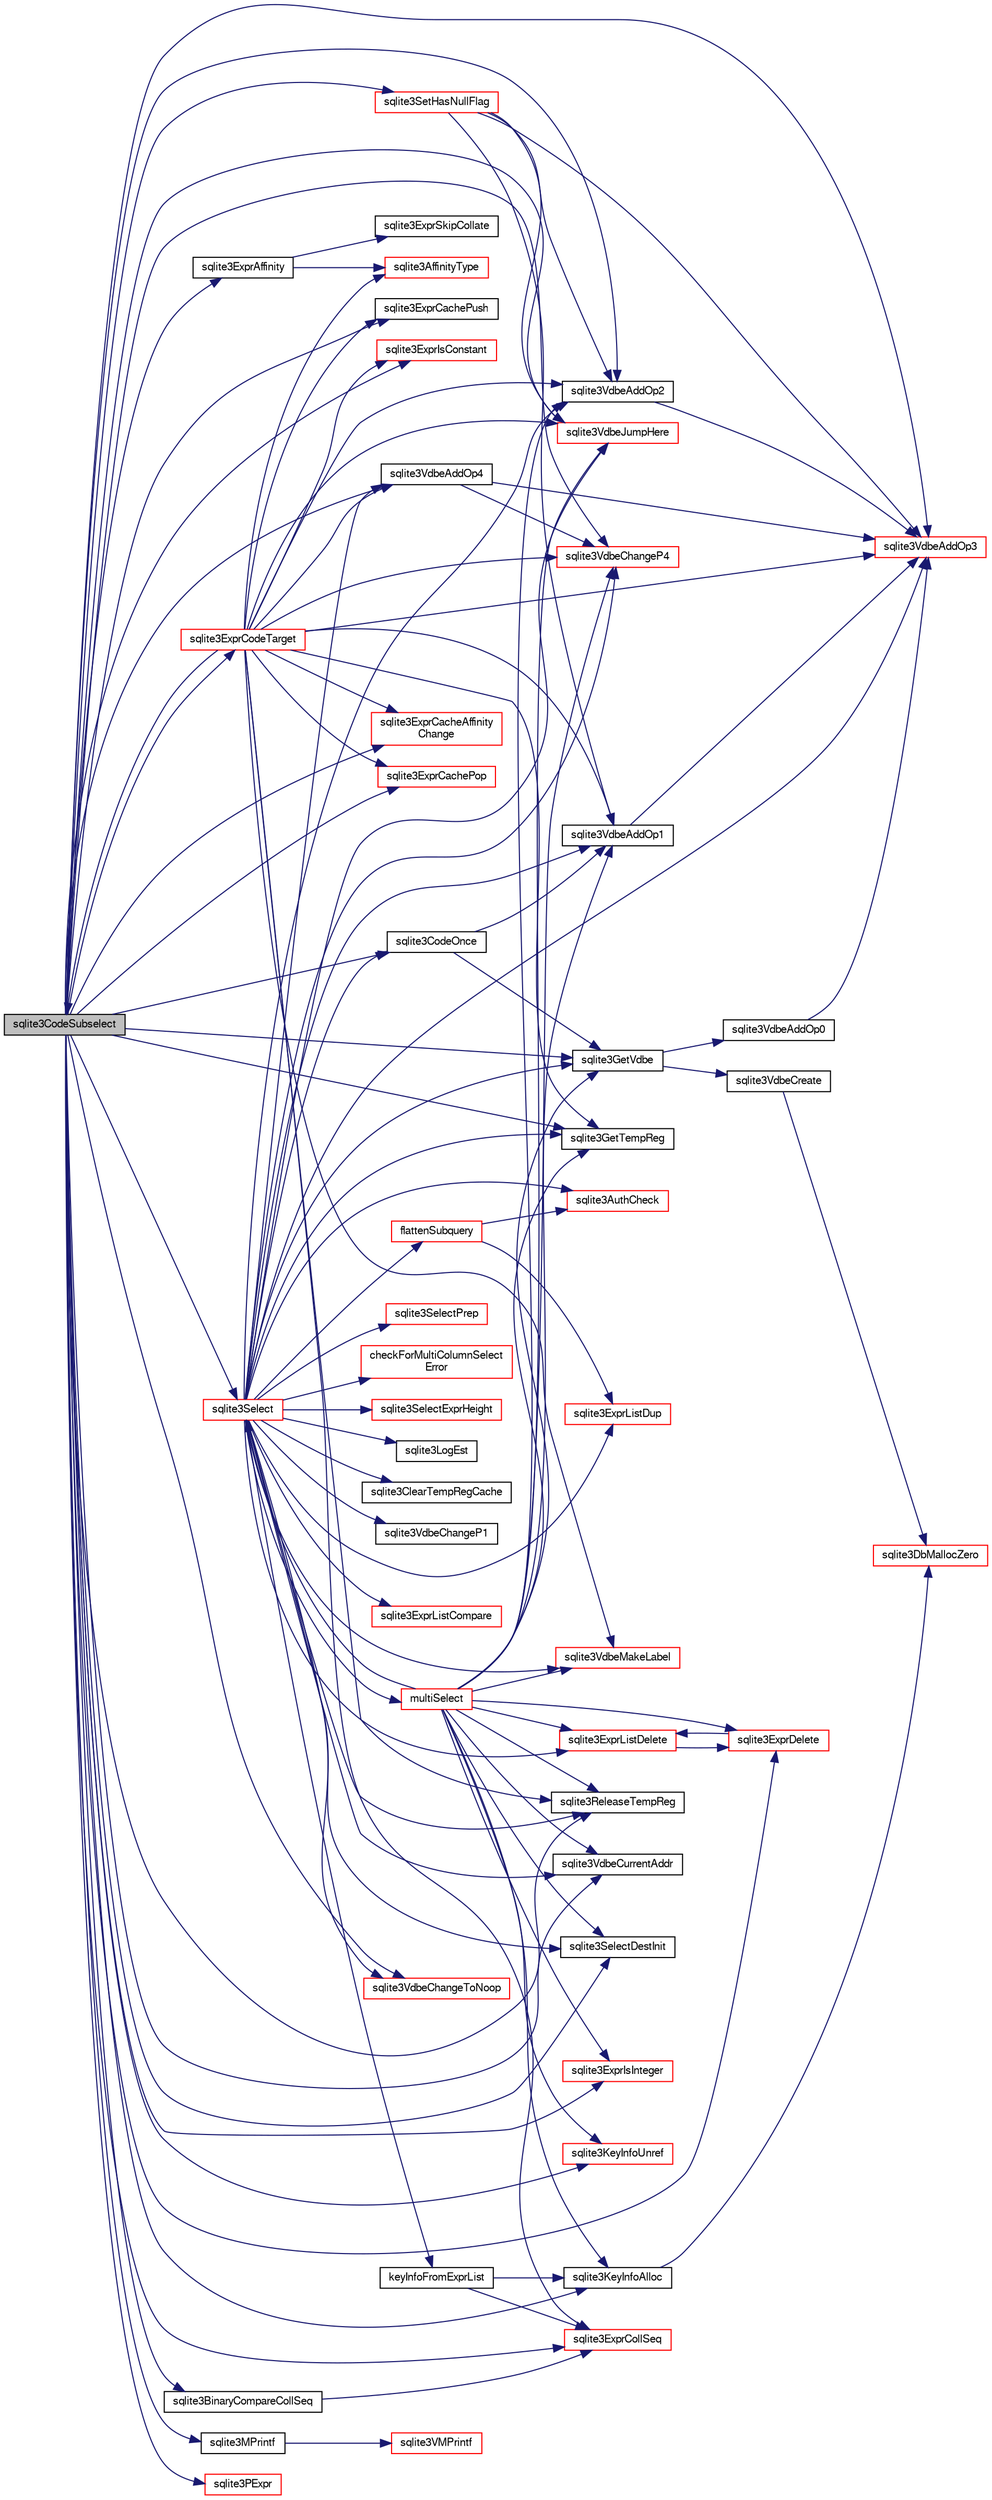 digraph "sqlite3CodeSubselect"
{
  edge [fontname="FreeSans",fontsize="10",labelfontname="FreeSans",labelfontsize="10"];
  node [fontname="FreeSans",fontsize="10",shape=record];
  rankdir="LR";
  Node477068 [label="sqlite3CodeSubselect",height=0.2,width=0.4,color="black", fillcolor="grey75", style="filled", fontcolor="black"];
  Node477068 -> Node477069 [color="midnightblue",fontsize="10",style="solid",fontname="FreeSans"];
  Node477069 [label="sqlite3GetVdbe",height=0.2,width=0.4,color="black", fillcolor="white", style="filled",URL="$sqlite3_8c.html#a76b721dcd00b0587308547594cb6c1f4"];
  Node477069 -> Node477070 [color="midnightblue",fontsize="10",style="solid",fontname="FreeSans"];
  Node477070 [label="sqlite3VdbeCreate",height=0.2,width=0.4,color="black", fillcolor="white", style="filled",URL="$sqlite3_8c.html#a7778fbbc1a7b677f680ce0afc44a88e2"];
  Node477070 -> Node477071 [color="midnightblue",fontsize="10",style="solid",fontname="FreeSans"];
  Node477071 [label="sqlite3DbMallocZero",height=0.2,width=0.4,color="red", fillcolor="white", style="filled",URL="$sqlite3_8c.html#a49cfebac9d6067a03442c92af73f33e4"];
  Node477069 -> Node477084 [color="midnightblue",fontsize="10",style="solid",fontname="FreeSans"];
  Node477084 [label="sqlite3VdbeAddOp0",height=0.2,width=0.4,color="black", fillcolor="white", style="filled",URL="$sqlite3_8c.html#a0aefd237fc1d629f3a3d3d454ced408a"];
  Node477084 -> Node477085 [color="midnightblue",fontsize="10",style="solid",fontname="FreeSans"];
  Node477085 [label="sqlite3VdbeAddOp3",height=0.2,width=0.4,color="red", fillcolor="white", style="filled",URL="$sqlite3_8c.html#a29b4560b019211a73e1478cec7468345"];
  Node477068 -> Node477356 [color="midnightblue",fontsize="10",style="solid",fontname="FreeSans"];
  Node477356 [label="sqlite3ExprCachePush",height=0.2,width=0.4,color="black", fillcolor="white", style="filled",URL="$sqlite3_8c.html#a90233ce12875e170a87746ef3fa1d691"];
  Node477068 -> Node477357 [color="midnightblue",fontsize="10",style="solid",fontname="FreeSans"];
  Node477357 [label="sqlite3CodeOnce",height=0.2,width=0.4,color="black", fillcolor="white", style="filled",URL="$sqlite3_8c.html#a5ecd5f72b70f6492237c62035890eaf3"];
  Node477357 -> Node477069 [color="midnightblue",fontsize="10",style="solid",fontname="FreeSans"];
  Node477357 -> Node477358 [color="midnightblue",fontsize="10",style="solid",fontname="FreeSans"];
  Node477358 [label="sqlite3VdbeAddOp1",height=0.2,width=0.4,color="black", fillcolor="white", style="filled",URL="$sqlite3_8c.html#a6207112b1851d7e7d76e887ef6d72d5a"];
  Node477358 -> Node477085 [color="midnightblue",fontsize="10",style="solid",fontname="FreeSans"];
  Node477068 -> Node477343 [color="midnightblue",fontsize="10",style="solid",fontname="FreeSans"];
  Node477343 [label="sqlite3MPrintf",height=0.2,width=0.4,color="black", fillcolor="white", style="filled",URL="$sqlite3_8c.html#a208ef0df84e9778778804a19af03efea"];
  Node477343 -> Node477344 [color="midnightblue",fontsize="10",style="solid",fontname="FreeSans"];
  Node477344 [label="sqlite3VMPrintf",height=0.2,width=0.4,color="red", fillcolor="white", style="filled",URL="$sqlite3_8c.html#a05535d0982ef06fbc2ee8195ebbae689"];
  Node477068 -> Node477359 [color="midnightblue",fontsize="10",style="solid",fontname="FreeSans"];
  Node477359 [label="sqlite3VdbeAddOp4",height=0.2,width=0.4,color="black", fillcolor="white", style="filled",URL="$sqlite3_8c.html#a739d7a47b1c11779283b7797ea7e1d4d"];
  Node477359 -> Node477085 [color="midnightblue",fontsize="10",style="solid",fontname="FreeSans"];
  Node477359 -> Node477360 [color="midnightblue",fontsize="10",style="solid",fontname="FreeSans"];
  Node477360 [label="sqlite3VdbeChangeP4",height=0.2,width=0.4,color="red", fillcolor="white", style="filled",URL="$sqlite3_8c.html#add0d891a062d044a0c7e6fc072702830"];
  Node477068 -> Node477368 [color="midnightblue",fontsize="10",style="solid",fontname="FreeSans"];
  Node477368 [label="sqlite3ExprAffinity",height=0.2,width=0.4,color="black", fillcolor="white", style="filled",URL="$sqlite3_8c.html#aca6a667380b05650f917422118d8b7d3"];
  Node477368 -> Node477369 [color="midnightblue",fontsize="10",style="solid",fontname="FreeSans"];
  Node477369 [label="sqlite3ExprSkipCollate",height=0.2,width=0.4,color="black", fillcolor="white", style="filled",URL="$sqlite3_8c.html#a91b59896d4e3534de7c33940dca8537c"];
  Node477368 -> Node477370 [color="midnightblue",fontsize="10",style="solid",fontname="FreeSans"];
  Node477370 [label="sqlite3AffinityType",height=0.2,width=0.4,color="red", fillcolor="white", style="filled",URL="$sqlite3_8c.html#ad3b6641027549ec6634f6239256676bd"];
  Node477068 -> Node477373 [color="midnightblue",fontsize="10",style="solid",fontname="FreeSans"];
  Node477373 [label="sqlite3VdbeAddOp2",height=0.2,width=0.4,color="black", fillcolor="white", style="filled",URL="$sqlite3_8c.html#ae87204d7b069da19e4db0404c6deaae5"];
  Node477373 -> Node477085 [color="midnightblue",fontsize="10",style="solid",fontname="FreeSans"];
  Node477068 -> Node477374 [color="midnightblue",fontsize="10",style="solid",fontname="FreeSans"];
  Node477374 [label="sqlite3KeyInfoAlloc",height=0.2,width=0.4,color="black", fillcolor="white", style="filled",URL="$sqlite3_8c.html#aeb7a31938dad201125fdb79ab98259ba"];
  Node477374 -> Node477071 [color="midnightblue",fontsize="10",style="solid",fontname="FreeSans"];
  Node477068 -> Node477375 [color="midnightblue",fontsize="10",style="solid",fontname="FreeSans"];
  Node477375 [label="sqlite3SelectDestInit",height=0.2,width=0.4,color="black", fillcolor="white", style="filled",URL="$sqlite3_8c.html#a6459da5181d51d54ae4ac790c381ac2c"];
  Node477068 -> Node477376 [color="midnightblue",fontsize="10",style="solid",fontname="FreeSans"];
  Node477376 [label="sqlite3Select",height=0.2,width=0.4,color="red", fillcolor="white", style="filled",URL="$sqlite3_8c.html#a2465ee8c956209ba4b272477b7c21a45"];
  Node477376 -> Node477377 [color="midnightblue",fontsize="10",style="solid",fontname="FreeSans"];
  Node477377 [label="sqlite3AuthCheck",height=0.2,width=0.4,color="red", fillcolor="white", style="filled",URL="$sqlite3_8c.html#a83c75b8b7aa1c35301005be7ff1a8582"];
  Node477376 -> Node477380 [color="midnightblue",fontsize="10",style="solid",fontname="FreeSans"];
  Node477380 [label="sqlite3ExprListDelete",height=0.2,width=0.4,color="red", fillcolor="white", style="filled",URL="$sqlite3_8c.html#ae9cd46eac81e86a04ed8c09b99fc3c10"];
  Node477380 -> Node477381 [color="midnightblue",fontsize="10",style="solid",fontname="FreeSans"];
  Node477381 [label="sqlite3ExprDelete",height=0.2,width=0.4,color="red", fillcolor="white", style="filled",URL="$sqlite3_8c.html#ae4e21ab5918e0428fbaa9e615dceb309"];
  Node477381 -> Node477380 [color="midnightblue",fontsize="10",style="solid",fontname="FreeSans"];
  Node477376 -> Node478042 [color="midnightblue",fontsize="10",style="solid",fontname="FreeSans"];
  Node478042 [label="sqlite3SelectPrep",height=0.2,width=0.4,color="red", fillcolor="white", style="filled",URL="$sqlite3_8c.html#aa4385bd53c0a43dea72fbc23cc78e1c6"];
  Node477376 -> Node477069 [color="midnightblue",fontsize="10",style="solid",fontname="FreeSans"];
  Node477376 -> Node478146 [color="midnightblue",fontsize="10",style="solid",fontname="FreeSans"];
  Node478146 [label="checkForMultiColumnSelect\lError",height=0.2,width=0.4,color="red", fillcolor="white", style="filled",URL="$sqlite3_8c.html#aee2a396a2ca7b86ed5ce394e58256ceb"];
  Node477376 -> Node477373 [color="midnightblue",fontsize="10",style="solid",fontname="FreeSans"];
  Node477376 -> Node478147 [color="midnightblue",fontsize="10",style="solid",fontname="FreeSans"];
  Node478147 [label="sqlite3SelectExprHeight",height=0.2,width=0.4,color="red", fillcolor="white", style="filled",URL="$sqlite3_8c.html#a685dee7eef61a01436347a9f2f98c61f"];
  Node477376 -> Node478148 [color="midnightblue",fontsize="10",style="solid",fontname="FreeSans"];
  Node478148 [label="flattenSubquery",height=0.2,width=0.4,color="red", fillcolor="white", style="filled",URL="$sqlite3_8c.html#aa7dcde293e634ad09c4d76c16a640491"];
  Node478148 -> Node477377 [color="midnightblue",fontsize="10",style="solid",fontname="FreeSans"];
  Node478148 -> Node478066 [color="midnightblue",fontsize="10",style="solid",fontname="FreeSans"];
  Node478066 [label="sqlite3ExprListDup",height=0.2,width=0.4,color="red", fillcolor="white", style="filled",URL="$sqlite3_8c.html#abfb0903f2fc516fcceec37b3489d528c"];
  Node477376 -> Node478152 [color="midnightblue",fontsize="10",style="solid",fontname="FreeSans"];
  Node478152 [label="sqlite3VdbeCurrentAddr",height=0.2,width=0.4,color="black", fillcolor="white", style="filled",URL="$sqlite3_8c.html#a5e2bf0933a091bdfd7f0acd86a894889"];
  Node477376 -> Node477085 [color="midnightblue",fontsize="10",style="solid",fontname="FreeSans"];
  Node477376 -> Node477375 [color="midnightblue",fontsize="10",style="solid",fontname="FreeSans"];
  Node477376 -> Node477955 [color="midnightblue",fontsize="10",style="solid",fontname="FreeSans"];
  Node477955 [label="sqlite3LogEst",height=0.2,width=0.4,color="black", fillcolor="white", style="filled",URL="$sqlite3_8c.html#a14c7d015bfd3d4a869739b9e6139c84f"];
  Node477376 -> Node477358 [color="midnightblue",fontsize="10",style="solid",fontname="FreeSans"];
  Node477376 -> Node478153 [color="midnightblue",fontsize="10",style="solid",fontname="FreeSans"];
  Node478153 [label="sqlite3VdbeJumpHere",height=0.2,width=0.4,color="red", fillcolor="white", style="filled",URL="$sqlite3_8c.html#a95562175c9105ba0abe1d4dc6f8a39d4"];
  Node477376 -> Node478155 [color="midnightblue",fontsize="10",style="solid",fontname="FreeSans"];
  Node478155 [label="sqlite3ClearTempRegCache",height=0.2,width=0.4,color="black", fillcolor="white", style="filled",URL="$sqlite3_8c.html#ae94c5821eaed5a283b4aae4a210299f3"];
  Node477376 -> Node477357 [color="midnightblue",fontsize="10",style="solid",fontname="FreeSans"];
  Node477376 -> Node478156 [color="midnightblue",fontsize="10",style="solid",fontname="FreeSans"];
  Node478156 [label="sqlite3VdbeChangeP1",height=0.2,width=0.4,color="black", fillcolor="white", style="filled",URL="$sqlite3_8c.html#a75c6f1cbcef9767377d8d68c29bbccfb"];
  Node477376 -> Node478157 [color="midnightblue",fontsize="10",style="solid",fontname="FreeSans"];
  Node478157 [label="multiSelect",height=0.2,width=0.4,color="red", fillcolor="white", style="filled",URL="$sqlite3_8c.html#a6456c61f3d9b2389738753cedfa24fa7"];
  Node478157 -> Node477069 [color="midnightblue",fontsize="10",style="solid",fontname="FreeSans"];
  Node478157 -> Node477373 [color="midnightblue",fontsize="10",style="solid",fontname="FreeSans"];
  Node478157 -> Node477376 [color="midnightblue",fontsize="10",style="solid",fontname="FreeSans"];
  Node478157 -> Node477358 [color="midnightblue",fontsize="10",style="solid",fontname="FreeSans"];
  Node478157 -> Node478103 [color="midnightblue",fontsize="10",style="solid",fontname="FreeSans"];
  Node478103 [label="sqlite3ExprIsInteger",height=0.2,width=0.4,color="red", fillcolor="white", style="filled",URL="$sqlite3_8c.html#a93009f02d365fbdd3f83865b723fd950"];
  Node478157 -> Node478153 [color="midnightblue",fontsize="10",style="solid",fontname="FreeSans"];
  Node478157 -> Node477375 [color="midnightblue",fontsize="10",style="solid",fontname="FreeSans"];
  Node478157 -> Node477380 [color="midnightblue",fontsize="10",style="solid",fontname="FreeSans"];
  Node478157 -> Node477381 [color="midnightblue",fontsize="10",style="solid",fontname="FreeSans"];
  Node478157 -> Node478161 [color="midnightblue",fontsize="10",style="solid",fontname="FreeSans"];
  Node478161 [label="sqlite3VdbeMakeLabel",height=0.2,width=0.4,color="red", fillcolor="white", style="filled",URL="$sqlite3_8c.html#acf57ce8fb6f3c634375c019f5ebe66f6"];
  Node478157 -> Node478152 [color="midnightblue",fontsize="10",style="solid",fontname="FreeSans"];
  Node478157 -> Node478193 [color="midnightblue",fontsize="10",style="solid",fontname="FreeSans"];
  Node478193 [label="sqlite3GetTempReg",height=0.2,width=0.4,color="black", fillcolor="white", style="filled",URL="$sqlite3_8c.html#ab58586b4abaefcc5df42af9d1e84d8fb"];
  Node478157 -> Node478194 [color="midnightblue",fontsize="10",style="solid",fontname="FreeSans"];
  Node478194 [label="sqlite3ReleaseTempReg",height=0.2,width=0.4,color="black", fillcolor="white", style="filled",URL="$sqlite3_8c.html#a48d55dce63ac590c3b0fc464abb67ad7"];
  Node478157 -> Node477374 [color="midnightblue",fontsize="10",style="solid",fontname="FreeSans"];
  Node478157 -> Node477360 [color="midnightblue",fontsize="10",style="solid",fontname="FreeSans"];
  Node478157 -> Node477362 [color="midnightblue",fontsize="10",style="solid",fontname="FreeSans"];
  Node477362 [label="sqlite3KeyInfoUnref",height=0.2,width=0.4,color="red", fillcolor="white", style="filled",URL="$sqlite3_8c.html#ac94cc1874ab0865db1dbbefd3886ba4a"];
  Node477376 -> Node478140 [color="midnightblue",fontsize="10",style="solid",fontname="FreeSans"];
  Node478140 [label="sqlite3ExprListCompare",height=0.2,width=0.4,color="red", fillcolor="white", style="filled",URL="$sqlite3_8c.html#a2ec8c2311e6547386e5f60e251ebabc7"];
  Node477376 -> Node478066 [color="midnightblue",fontsize="10",style="solid",fontname="FreeSans"];
  Node477376 -> Node478111 [color="midnightblue",fontsize="10",style="solid",fontname="FreeSans"];
  Node478111 [label="keyInfoFromExprList",height=0.2,width=0.4,color="black", fillcolor="white", style="filled",URL="$sqlite3_8c.html#a68913ccee48e2f0a6d5161eda353c2ac"];
  Node478111 -> Node477374 [color="midnightblue",fontsize="10",style="solid",fontname="FreeSans"];
  Node478111 -> Node478087 [color="midnightblue",fontsize="10",style="solid",fontname="FreeSans"];
  Node478087 [label="sqlite3ExprCollSeq",height=0.2,width=0.4,color="red", fillcolor="white", style="filled",URL="$sqlite3_8c.html#af36e271ed5ce13d4f2d088a766529574"];
  Node477376 -> Node477359 [color="midnightblue",fontsize="10",style="solid",fontname="FreeSans"];
  Node477376 -> Node478161 [color="midnightblue",fontsize="10",style="solid",fontname="FreeSans"];
  Node477376 -> Node478232 [color="midnightblue",fontsize="10",style="solid",fontname="FreeSans"];
  Node478232 [label="sqlite3VdbeChangeToNoop",height=0.2,width=0.4,color="red", fillcolor="white", style="filled",URL="$sqlite3_8c.html#a807e82d6627750b2fa4685812da68a9d"];
  Node477376 -> Node478193 [color="midnightblue",fontsize="10",style="solid",fontname="FreeSans"];
  Node477376 -> Node478194 [color="midnightblue",fontsize="10",style="solid",fontname="FreeSans"];
  Node477376 -> Node477360 [color="midnightblue",fontsize="10",style="solid",fontname="FreeSans"];
  Node477068 -> Node477362 [color="midnightblue",fontsize="10",style="solid",fontname="FreeSans"];
  Node477068 -> Node478196 [color="midnightblue",fontsize="10",style="solid",fontname="FreeSans"];
  Node478196 [label="sqlite3BinaryCompareCollSeq",height=0.2,width=0.4,color="black", fillcolor="white", style="filled",URL="$sqlite3_8c.html#ad736cef22bdf857cc89b9411ffca6af6"];
  Node478196 -> Node478087 [color="midnightblue",fontsize="10",style="solid",fontname="FreeSans"];
  Node477068 -> Node478087 [color="midnightblue",fontsize="10",style="solid",fontname="FreeSans"];
  Node477068 -> Node478193 [color="midnightblue",fontsize="10",style="solid",fontname="FreeSans"];
  Node477068 -> Node478201 [color="midnightblue",fontsize="10",style="solid",fontname="FreeSans"];
  Node478201 [label="sqlite3ExprIsConstant",height=0.2,width=0.4,color="red", fillcolor="white", style="filled",URL="$sqlite3_8c.html#a5612940e28d7d8f6994f756d0b8d9e3a"];
  Node477068 -> Node478232 [color="midnightblue",fontsize="10",style="solid",fontname="FreeSans"];
  Node477068 -> Node478103 [color="midnightblue",fontsize="10",style="solid",fontname="FreeSans"];
  Node477068 -> Node477085 [color="midnightblue",fontsize="10",style="solid",fontname="FreeSans"];
  Node477068 -> Node478166 [color="midnightblue",fontsize="10",style="solid",fontname="FreeSans"];
  Node478166 [label="sqlite3ExprCodeTarget",height=0.2,width=0.4,color="red", fillcolor="white", style="filled",URL="$sqlite3_8c.html#a4f308397a0a3ed299ed31aaa1ae2a293"];
  Node478166 -> Node477085 [color="midnightblue",fontsize="10",style="solid",fontname="FreeSans"];
  Node478166 -> Node477359 [color="midnightblue",fontsize="10",style="solid",fontname="FreeSans"];
  Node478166 -> Node477373 [color="midnightblue",fontsize="10",style="solid",fontname="FreeSans"];
  Node478166 -> Node477360 [color="midnightblue",fontsize="10",style="solid",fontname="FreeSans"];
  Node478166 -> Node477370 [color="midnightblue",fontsize="10",style="solid",fontname="FreeSans"];
  Node478166 -> Node478185 [color="midnightblue",fontsize="10",style="solid",fontname="FreeSans"];
  Node478185 [label="sqlite3ExprCacheAffinity\lChange",height=0.2,width=0.4,color="red", fillcolor="white", style="filled",URL="$sqlite3_8c.html#ae2ddbefd00ac32ed8a46309e7dc19a2e"];
  Node478166 -> Node477358 [color="midnightblue",fontsize="10",style="solid",fontname="FreeSans"];
  Node478166 -> Node478153 [color="midnightblue",fontsize="10",style="solid",fontname="FreeSans"];
  Node478166 -> Node478161 [color="midnightblue",fontsize="10",style="solid",fontname="FreeSans"];
  Node478166 -> Node477356 [color="midnightblue",fontsize="10",style="solid",fontname="FreeSans"];
  Node478166 -> Node478199 [color="midnightblue",fontsize="10",style="solid",fontname="FreeSans"];
  Node478199 [label="sqlite3ExprCachePop",height=0.2,width=0.4,color="red", fillcolor="white", style="filled",URL="$sqlite3_8c.html#afc801698332f063ac2e24fa5856939c6"];
  Node478166 -> Node478201 [color="midnightblue",fontsize="10",style="solid",fontname="FreeSans"];
  Node478166 -> Node478087 [color="midnightblue",fontsize="10",style="solid",fontname="FreeSans"];
  Node478166 -> Node477068 [color="midnightblue",fontsize="10",style="solid",fontname="FreeSans"];
  Node478166 -> Node478193 [color="midnightblue",fontsize="10",style="solid",fontname="FreeSans"];
  Node478166 -> Node478194 [color="midnightblue",fontsize="10",style="solid",fontname="FreeSans"];
  Node477068 -> Node478152 [color="midnightblue",fontsize="10",style="solid",fontname="FreeSans"];
  Node477068 -> Node478185 [color="midnightblue",fontsize="10",style="solid",fontname="FreeSans"];
  Node477068 -> Node478194 [color="midnightblue",fontsize="10",style="solid",fontname="FreeSans"];
  Node477068 -> Node477360 [color="midnightblue",fontsize="10",style="solid",fontname="FreeSans"];
  Node477068 -> Node477381 [color="midnightblue",fontsize="10",style="solid",fontname="FreeSans"];
  Node477068 -> Node478100 [color="midnightblue",fontsize="10",style="solid",fontname="FreeSans"];
  Node478100 [label="sqlite3PExpr",height=0.2,width=0.4,color="red", fillcolor="white", style="filled",URL="$sqlite3_8c.html#a56670a96a4ad8449466fea3449f71c57"];
  Node477068 -> Node478218 [color="midnightblue",fontsize="10",style="solid",fontname="FreeSans"];
  Node478218 [label="sqlite3SetHasNullFlag",height=0.2,width=0.4,color="red", fillcolor="white", style="filled",URL="$sqlite3_8c.html#a511bff4eca230be2bd9a75d450f66449"];
  Node478218 -> Node477373 [color="midnightblue",fontsize="10",style="solid",fontname="FreeSans"];
  Node478218 -> Node477358 [color="midnightblue",fontsize="10",style="solid",fontname="FreeSans"];
  Node478218 -> Node477085 [color="midnightblue",fontsize="10",style="solid",fontname="FreeSans"];
  Node478218 -> Node478153 [color="midnightblue",fontsize="10",style="solid",fontname="FreeSans"];
  Node477068 -> Node478153 [color="midnightblue",fontsize="10",style="solid",fontname="FreeSans"];
  Node477068 -> Node478199 [color="midnightblue",fontsize="10",style="solid",fontname="FreeSans"];
}
